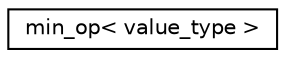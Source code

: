 digraph "Graphical Class Hierarchy"
{
  edge [fontname="Helvetica",fontsize="10",labelfontname="Helvetica",labelfontsize="10"];
  node [fontname="Helvetica",fontsize="10",shape=record];
  rankdir="LR";
  Node1 [label="min_op\< value_type \>",height=0.2,width=0.4,color="black", fillcolor="white", style="filled",URL="$structmin__op.html"];
}
